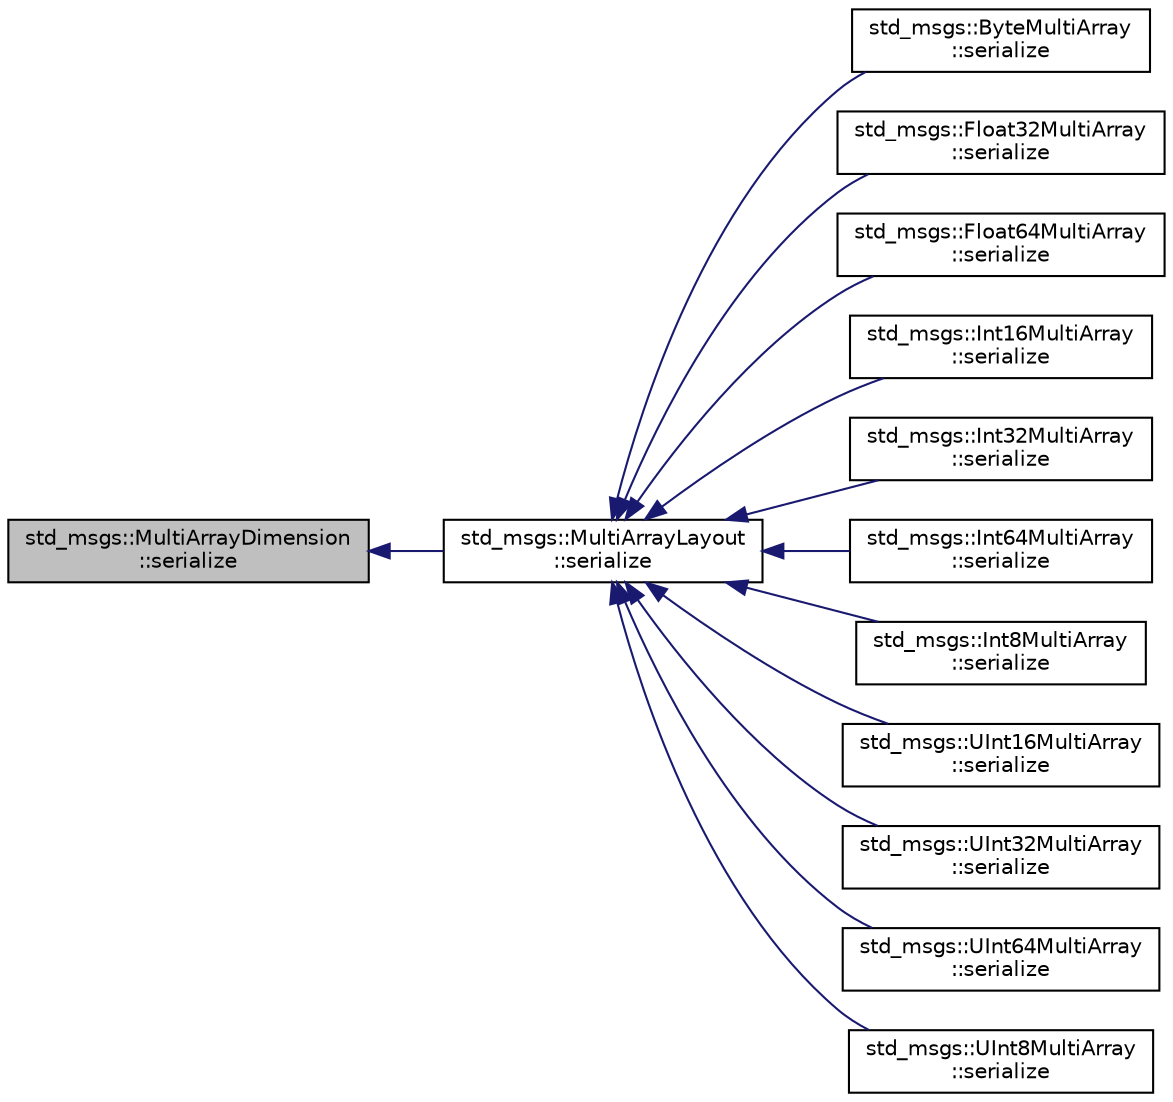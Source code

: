 digraph "std_msgs::MultiArrayDimension::serialize"
{
  edge [fontname="Helvetica",fontsize="10",labelfontname="Helvetica",labelfontsize="10"];
  node [fontname="Helvetica",fontsize="10",shape=record];
  rankdir="LR";
  Node1 [label="std_msgs::MultiArrayDimension\l::serialize",height=0.2,width=0.4,color="black", fillcolor="grey75", style="filled" fontcolor="black"];
  Node1 -> Node2 [dir="back",color="midnightblue",fontsize="10",style="solid",fontname="Helvetica"];
  Node2 [label="std_msgs::MultiArrayLayout\l::serialize",height=0.2,width=0.4,color="black", fillcolor="white", style="filled",URL="$classstd__msgs_1_1_multi_array_layout.html#a25caee993ee85cfa15ee06fbae3a8ce9"];
  Node2 -> Node3 [dir="back",color="midnightblue",fontsize="10",style="solid",fontname="Helvetica"];
  Node3 [label="std_msgs::ByteMultiArray\l::serialize",height=0.2,width=0.4,color="black", fillcolor="white", style="filled",URL="$classstd__msgs_1_1_byte_multi_array.html#a31a78d9eb51721eb6def76a87c7a090f"];
  Node2 -> Node4 [dir="back",color="midnightblue",fontsize="10",style="solid",fontname="Helvetica"];
  Node4 [label="std_msgs::Float32MultiArray\l::serialize",height=0.2,width=0.4,color="black", fillcolor="white", style="filled",URL="$classstd__msgs_1_1_float32_multi_array.html#ae0396fc4bd3ad49ed16daf1a56695b7e"];
  Node2 -> Node5 [dir="back",color="midnightblue",fontsize="10",style="solid",fontname="Helvetica"];
  Node5 [label="std_msgs::Float64MultiArray\l::serialize",height=0.2,width=0.4,color="black", fillcolor="white", style="filled",URL="$classstd__msgs_1_1_float64_multi_array.html#a4511dc2e7cb54b4e22c0dfbf365ccc1f"];
  Node2 -> Node6 [dir="back",color="midnightblue",fontsize="10",style="solid",fontname="Helvetica"];
  Node6 [label="std_msgs::Int16MultiArray\l::serialize",height=0.2,width=0.4,color="black", fillcolor="white", style="filled",URL="$classstd__msgs_1_1_int16_multi_array.html#afa90d6cf1eb792a79e9a7edd8b2d679e"];
  Node2 -> Node7 [dir="back",color="midnightblue",fontsize="10",style="solid",fontname="Helvetica"];
  Node7 [label="std_msgs::Int32MultiArray\l::serialize",height=0.2,width=0.4,color="black", fillcolor="white", style="filled",URL="$classstd__msgs_1_1_int32_multi_array.html#afc0636ec1692cf0b44e5daca58d3251a"];
  Node2 -> Node8 [dir="back",color="midnightblue",fontsize="10",style="solid",fontname="Helvetica"];
  Node8 [label="std_msgs::Int64MultiArray\l::serialize",height=0.2,width=0.4,color="black", fillcolor="white", style="filled",URL="$classstd__msgs_1_1_int64_multi_array.html#a29b81824921c77e1479c72c59dda81bd"];
  Node2 -> Node9 [dir="back",color="midnightblue",fontsize="10",style="solid",fontname="Helvetica"];
  Node9 [label="std_msgs::Int8MultiArray\l::serialize",height=0.2,width=0.4,color="black", fillcolor="white", style="filled",URL="$classstd__msgs_1_1_int8_multi_array.html#aa09a64d95a071768352490899253a13e"];
  Node2 -> Node10 [dir="back",color="midnightblue",fontsize="10",style="solid",fontname="Helvetica"];
  Node10 [label="std_msgs::UInt16MultiArray\l::serialize",height=0.2,width=0.4,color="black", fillcolor="white", style="filled",URL="$classstd__msgs_1_1_u_int16_multi_array.html#a28c8017b23579351aca180f795023b7f"];
  Node2 -> Node11 [dir="back",color="midnightblue",fontsize="10",style="solid",fontname="Helvetica"];
  Node11 [label="std_msgs::UInt32MultiArray\l::serialize",height=0.2,width=0.4,color="black", fillcolor="white", style="filled",URL="$classstd__msgs_1_1_u_int32_multi_array.html#a2d9bdaccac1c3f2328d2fe8bbfd1ead0"];
  Node2 -> Node12 [dir="back",color="midnightblue",fontsize="10",style="solid",fontname="Helvetica"];
  Node12 [label="std_msgs::UInt64MultiArray\l::serialize",height=0.2,width=0.4,color="black", fillcolor="white", style="filled",URL="$classstd__msgs_1_1_u_int64_multi_array.html#a63fed90e4f3ba054d3eae6cf145327cc"];
  Node2 -> Node13 [dir="back",color="midnightblue",fontsize="10",style="solid",fontname="Helvetica"];
  Node13 [label="std_msgs::UInt8MultiArray\l::serialize",height=0.2,width=0.4,color="black", fillcolor="white", style="filled",URL="$classstd__msgs_1_1_u_int8_multi_array.html#a65361059aca91209fb73f6b8a400440f"];
}
